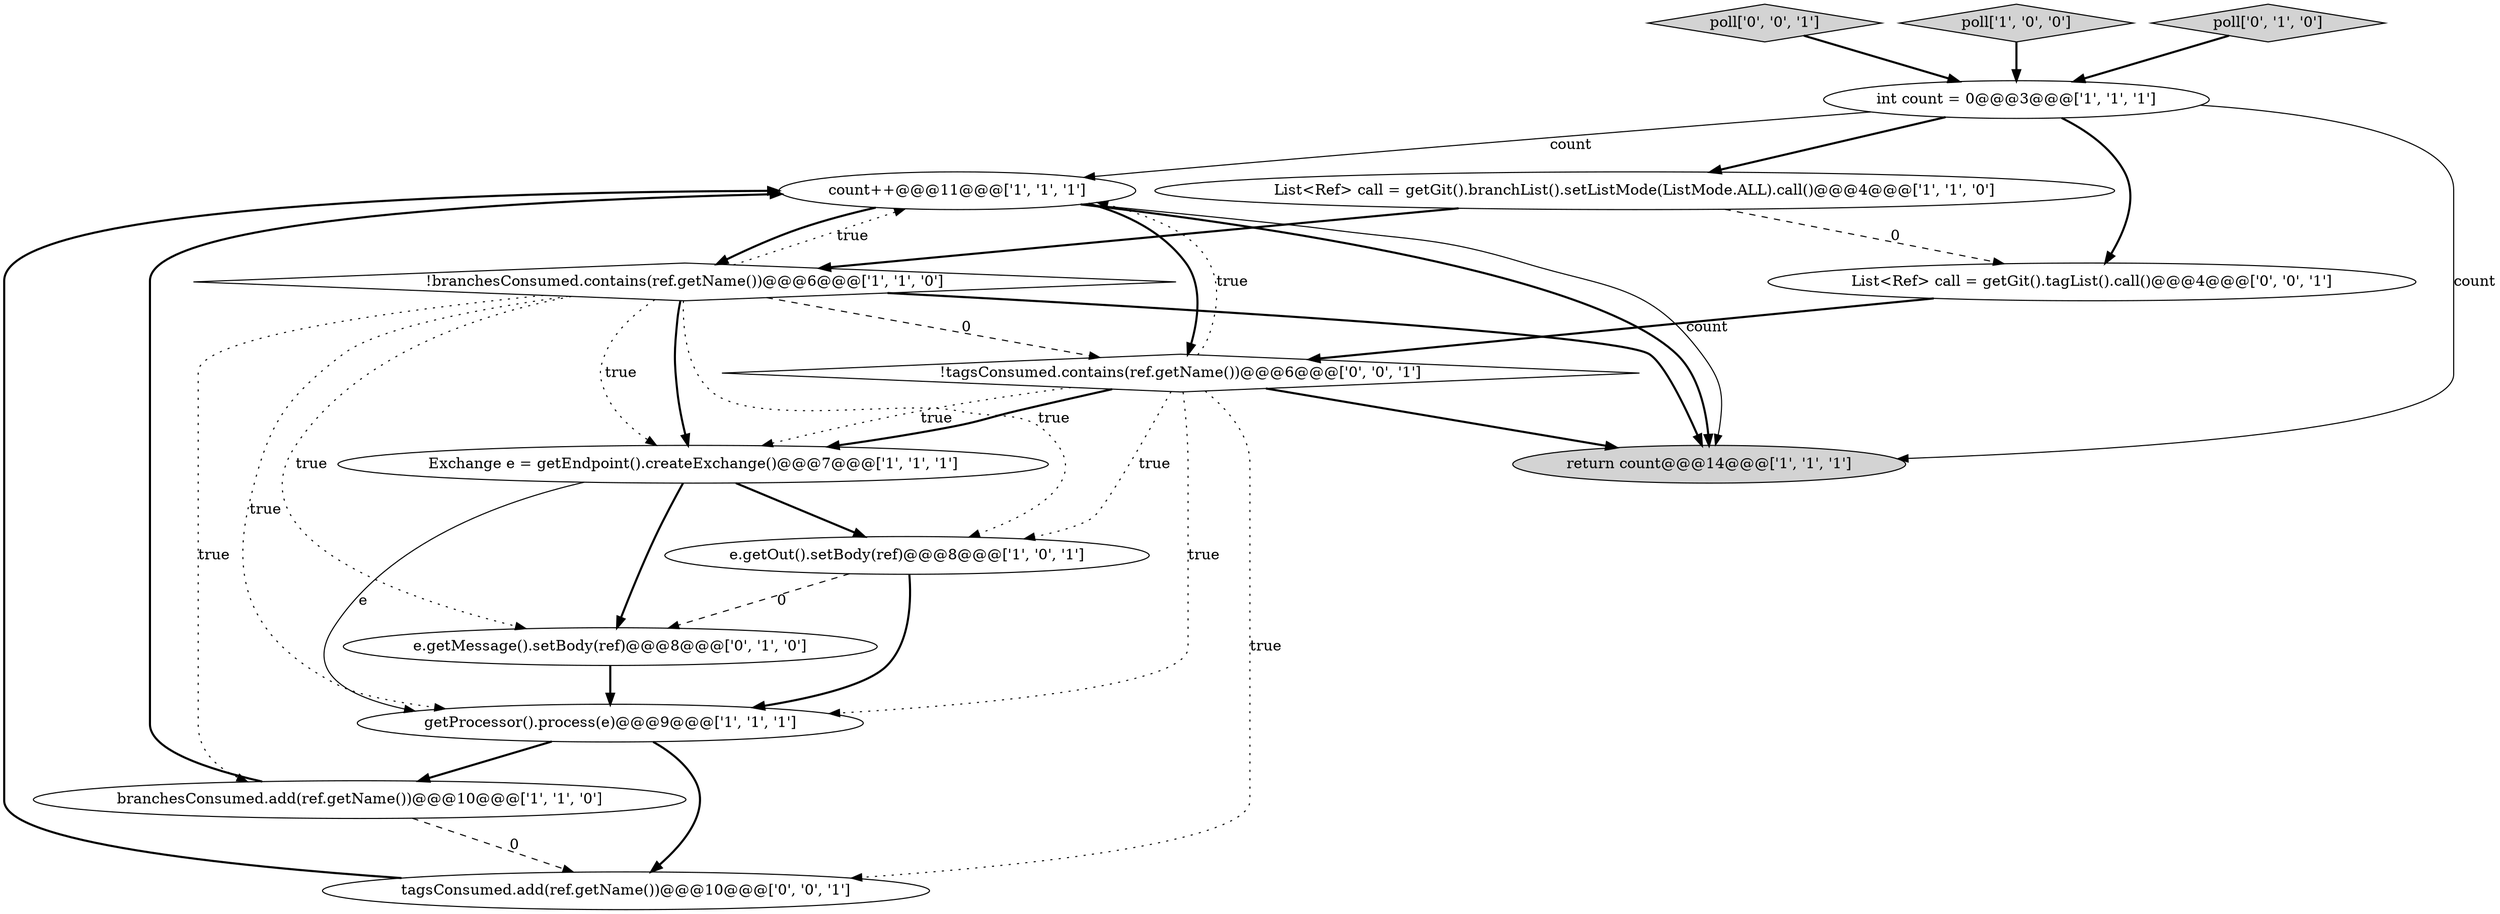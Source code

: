 digraph {
0 [style = filled, label = "count++@@@11@@@['1', '1', '1']", fillcolor = white, shape = ellipse image = "AAA0AAABBB1BBB"];
1 [style = filled, label = "!branchesConsumed.contains(ref.getName())@@@6@@@['1', '1', '0']", fillcolor = white, shape = diamond image = "AAA0AAABBB1BBB"];
12 [style = filled, label = "poll['0', '0', '1']", fillcolor = lightgray, shape = diamond image = "AAA0AAABBB3BBB"];
13 [style = filled, label = "!tagsConsumed.contains(ref.getName())@@@6@@@['0', '0', '1']", fillcolor = white, shape = diamond image = "AAA0AAABBB3BBB"];
10 [style = filled, label = "e.getMessage().setBody(ref)@@@8@@@['0', '1', '0']", fillcolor = white, shape = ellipse image = "AAA1AAABBB2BBB"];
7 [style = filled, label = "int count = 0@@@3@@@['1', '1', '1']", fillcolor = white, shape = ellipse image = "AAA0AAABBB1BBB"];
4 [style = filled, label = "branchesConsumed.add(ref.getName())@@@10@@@['1', '1', '0']", fillcolor = white, shape = ellipse image = "AAA0AAABBB1BBB"];
6 [style = filled, label = "return count@@@14@@@['1', '1', '1']", fillcolor = lightgray, shape = ellipse image = "AAA0AAABBB1BBB"];
3 [style = filled, label = "poll['1', '0', '0']", fillcolor = lightgray, shape = diamond image = "AAA0AAABBB1BBB"];
9 [style = filled, label = "e.getOut().setBody(ref)@@@8@@@['1', '0', '1']", fillcolor = white, shape = ellipse image = "AAA0AAABBB1BBB"];
14 [style = filled, label = "List<Ref> call = getGit().tagList().call()@@@4@@@['0', '0', '1']", fillcolor = white, shape = ellipse image = "AAA0AAABBB3BBB"];
2 [style = filled, label = "getProcessor().process(e)@@@9@@@['1', '1', '1']", fillcolor = white, shape = ellipse image = "AAA0AAABBB1BBB"];
11 [style = filled, label = "poll['0', '1', '0']", fillcolor = lightgray, shape = diamond image = "AAA0AAABBB2BBB"];
5 [style = filled, label = "List<Ref> call = getGit().branchList().setListMode(ListMode.ALL).call()@@@4@@@['1', '1', '0']", fillcolor = white, shape = ellipse image = "AAA0AAABBB1BBB"];
15 [style = filled, label = "tagsConsumed.add(ref.getName())@@@10@@@['0', '0', '1']", fillcolor = white, shape = ellipse image = "AAA0AAABBB3BBB"];
8 [style = filled, label = "Exchange e = getEndpoint().createExchange()@@@7@@@['1', '1', '1']", fillcolor = white, shape = ellipse image = "AAA0AAABBB1BBB"];
0->6 [style = bold, label=""];
12->7 [style = bold, label=""];
1->8 [style = dotted, label="true"];
8->9 [style = bold, label=""];
2->4 [style = bold, label=""];
10->2 [style = bold, label=""];
5->14 [style = dashed, label="0"];
7->6 [style = solid, label="count"];
1->9 [style = dotted, label="true"];
1->0 [style = dotted, label="true"];
7->0 [style = solid, label="count"];
5->1 [style = bold, label=""];
1->8 [style = bold, label=""];
13->6 [style = bold, label=""];
9->2 [style = bold, label=""];
14->13 [style = bold, label=""];
4->15 [style = dashed, label="0"];
0->6 [style = solid, label="count"];
13->8 [style = dotted, label="true"];
13->9 [style = dotted, label="true"];
0->13 [style = bold, label=""];
1->6 [style = bold, label=""];
3->7 [style = bold, label=""];
0->1 [style = bold, label=""];
1->13 [style = dashed, label="0"];
7->14 [style = bold, label=""];
11->7 [style = bold, label=""];
15->0 [style = bold, label=""];
13->2 [style = dotted, label="true"];
13->0 [style = dotted, label="true"];
7->5 [style = bold, label=""];
1->2 [style = dotted, label="true"];
13->15 [style = dotted, label="true"];
13->8 [style = bold, label=""];
8->2 [style = solid, label="e"];
1->4 [style = dotted, label="true"];
2->15 [style = bold, label=""];
8->10 [style = bold, label=""];
1->10 [style = dotted, label="true"];
9->10 [style = dashed, label="0"];
4->0 [style = bold, label=""];
}
